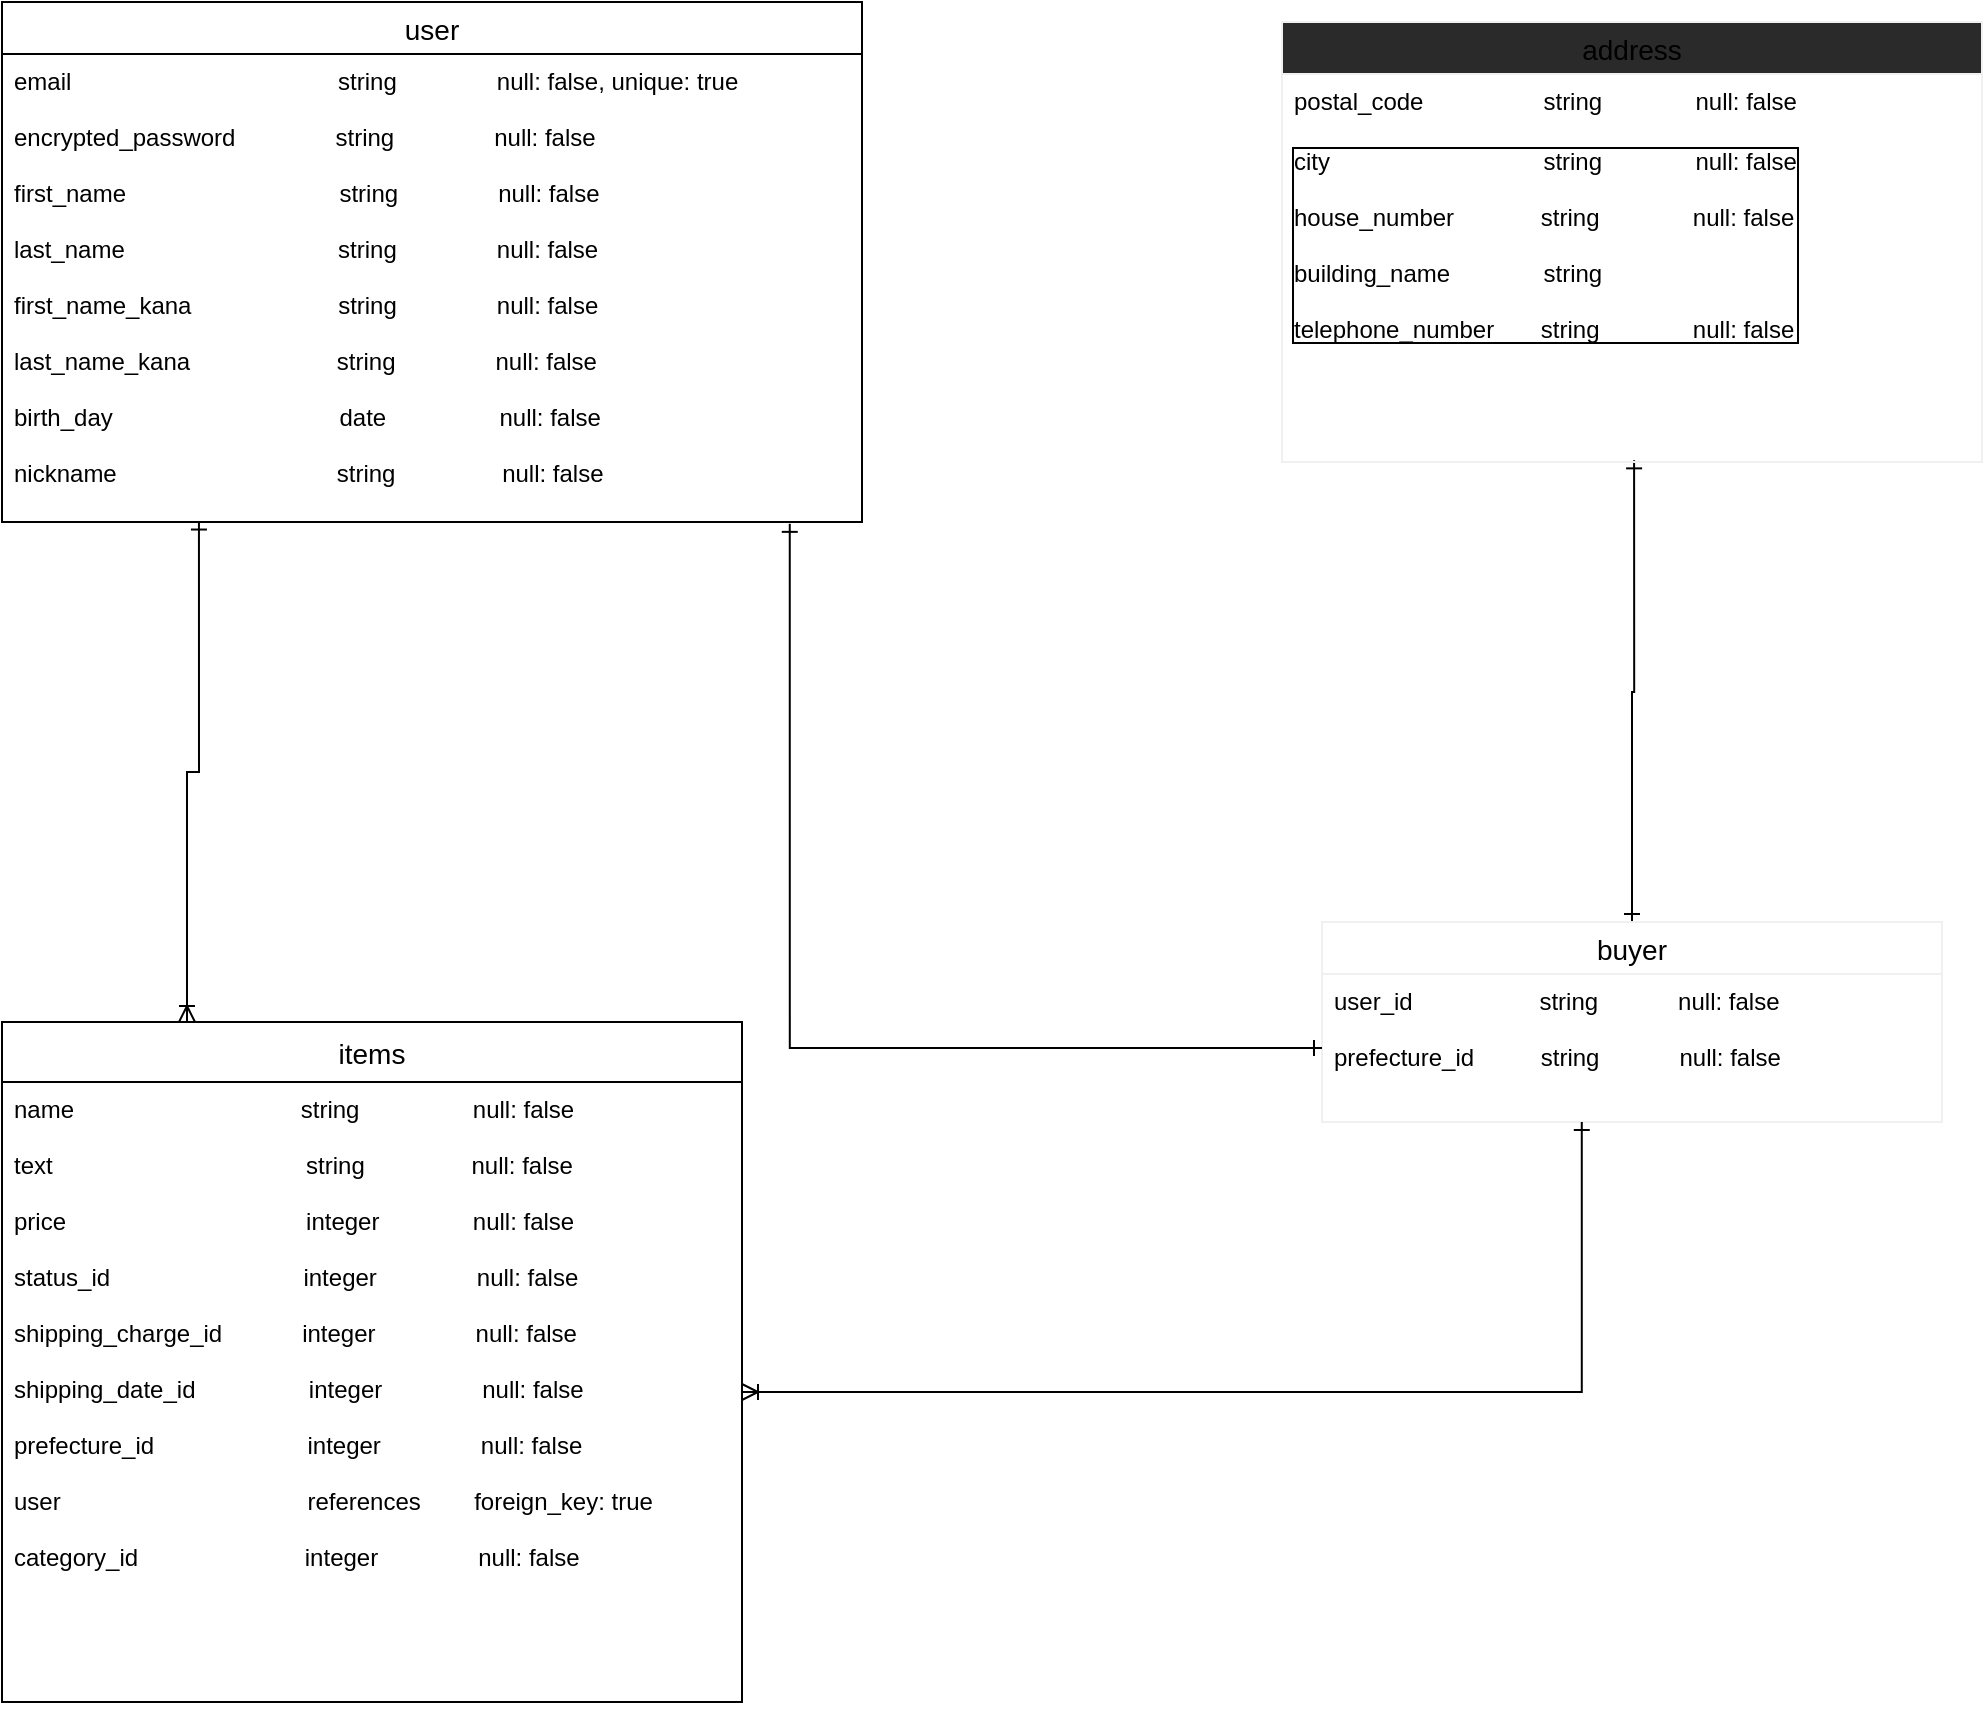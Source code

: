 <mxfile>
    <diagram id="ewqfJCZBYxQ7IvMae8Lo" name="ページ1">
        <mxGraphModel dx="755" dy="1969" grid="1" gridSize="10" guides="1" tooltips="1" connect="1" arrows="0" fold="1" page="1" pageScale="1" pageWidth="827" pageHeight="1169" math="0" shadow="0">
            <root>
                <mxCell id="0"/>
                <mxCell id="1" parent="0"/>
                <mxCell id="6" value="user" style="swimlane;fontStyle=0;childLayout=stackLayout;horizontal=1;startSize=26;horizontalStack=0;resizeParent=1;resizeParentMax=0;resizeLast=0;collapsible=1;marginBottom=0;align=center;fontSize=14;" parent="1" vertex="1">
                    <mxGeometry x="10" y="-1130" width="430" height="260" as="geometry"/>
                </mxCell>
                <mxCell id="9" value="email                                        string               null: false, unique: true&#10;&#10;encrypted_password               string               null: false &#10;&#10;first_name                                string               null: false&#10;&#10;last_name                                string               null: false&#10;&#10;first_name_kana                      string               null: false&#10;&#10;last_name_kana                      string               null: false        &#10;&#10;birth_day                                  date                 null: false&#10;&#10;nickname                                 string                null: false&#10;" style="text;strokeColor=none;fillColor=none;spacingLeft=4;spacingRight=4;overflow=hidden;rotatable=0;points=[[0,0.5],[1,0.5]];portConstraint=eastwest;fontSize=12;" parent="6" vertex="1">
                    <mxGeometry y="26" width="430" height="234" as="geometry"/>
                </mxCell>
                <mxCell id="42" style="edgeStyle=orthogonalEdgeStyle;rounded=0;orthogonalLoop=1;jettySize=auto;html=1;exitX=0.25;exitY=0;exitDx=0;exitDy=0;entryX=0.229;entryY=0.999;entryDx=0;entryDy=0;entryPerimeter=0;startArrow=ERoneToMany;startFill=0;endArrow=ERone;endFill=0;" edge="1" parent="1" source="14" target="9">
                    <mxGeometry relative="1" as="geometry"/>
                </mxCell>
                <mxCell id="14" value="items" style="swimlane;fontStyle=0;childLayout=stackLayout;horizontal=1;startSize=30;horizontalStack=0;resizeParent=1;resizeParentMax=0;resizeLast=0;collapsible=1;marginBottom=0;align=center;fontSize=14;" parent="1" vertex="1">
                    <mxGeometry x="10" y="-620" width="370" height="340" as="geometry"/>
                </mxCell>
                <mxCell id="17" value="name                                  string                 null: false&#10;&#10;text                                      string                null: false &#10;&#10;price                                    integer              null: false&#10;&#10;status_id                             integer               null: false&#10;&#10;shipping_charge_id            integer               null: false&#10;&#10;shipping_date_id                 integer               null: false&#10;&#10;prefecture_id                       integer               null: false &#10;&#10;user                                     references        foreign_key: true&#10;&#10;category_id                         integer               null: false&#10;" style="text;strokeColor=none;fillColor=none;spacingLeft=4;spacingRight=4;overflow=hidden;rotatable=0;points=[[0,0.5],[1,0.5]];portConstraint=eastwest;fontSize=12;" parent="14" vertex="1">
                    <mxGeometry y="30" width="370" height="310" as="geometry"/>
                </mxCell>
                <mxCell id="45" style="edgeStyle=orthogonalEdgeStyle;rounded=0;orthogonalLoop=1;jettySize=auto;html=1;exitX=0.5;exitY=0;exitDx=0;exitDy=0;entryX=0.503;entryY=0.995;entryDx=0;entryDy=0;entryPerimeter=0;startArrow=ERone;startFill=0;endArrow=ERone;endFill=0;" edge="1" parent="1" source="20" target="27">
                    <mxGeometry relative="1" as="geometry"/>
                </mxCell>
                <mxCell id="20" value="buyer" style="swimlane;fontStyle=0;childLayout=stackLayout;horizontal=1;startSize=26;horizontalStack=0;resizeParent=1;resizeParentMax=0;resizeLast=0;collapsible=1;marginBottom=0;align=center;fontSize=14;labelBackgroundColor=none;strokeColor=#f0f0f0;" parent="1" vertex="1">
                    <mxGeometry x="670" y="-670" width="310" height="100" as="geometry"/>
                </mxCell>
                <mxCell id="23" value="user_id                   string            null: false&#10;&#10;prefecture_id          string            null: false" style="text;strokeColor=none;fillColor=none;spacingLeft=4;spacingRight=4;overflow=hidden;rotatable=0;points=[[0,0.5],[1,0.5]];portConstraint=eastwest;fontSize=12;" parent="20" vertex="1">
                    <mxGeometry y="26" width="310" height="74" as="geometry"/>
                </mxCell>
                <mxCell id="24" value="address" style="swimlane;fontStyle=0;childLayout=stackLayout;horizontal=1;startSize=26;horizontalStack=0;resizeParent=1;resizeParentMax=0;resizeLast=0;collapsible=1;marginBottom=0;align=center;fontSize=14;labelBackgroundColor=none;strokeColor=#f0f0f0;fillColor=#2a2a2a;" parent="1" vertex="1">
                    <mxGeometry x="650" y="-1120" width="350" height="220" as="geometry"/>
                </mxCell>
                <mxCell id="26" value="postal_code                  string              null: false" style="text;strokeColor=none;fillColor=none;spacingLeft=4;spacingRight=4;overflow=hidden;rotatable=0;points=[[0,0.5],[1,0.5]];portConstraint=eastwest;fontSize=12;" parent="24" vertex="1">
                    <mxGeometry y="26" width="350" height="30" as="geometry"/>
                </mxCell>
                <mxCell id="27" value="city                                string              null: false&#10;&#10;house_number             string              null: false&#10;&#10;building_name              string              &#10;&#10;telephone_number       string              null: false" style="text;strokeColor=none;fillColor=none;spacingLeft=4;spacingRight=4;overflow=hidden;rotatable=0;points=[[0,0.5],[1,0.5]];portConstraint=eastwest;fontSize=12;labelBorderColor=#000000;" parent="24" vertex="1">
                    <mxGeometry y="56" width="350" height="164" as="geometry"/>
                </mxCell>
                <mxCell id="38" style="edgeStyle=orthogonalEdgeStyle;rounded=0;orthogonalLoop=1;jettySize=auto;html=1;exitX=1;exitY=0.5;exitDx=0;exitDy=0;entryX=0.419;entryY=1;entryDx=0;entryDy=0;entryPerimeter=0;startArrow=ERoneToMany;startFill=0;endArrow=ERone;endFill=0;" edge="1" parent="1" source="17" target="23">
                    <mxGeometry relative="1" as="geometry"/>
                </mxCell>
                <mxCell id="44" style="edgeStyle=orthogonalEdgeStyle;rounded=0;orthogonalLoop=1;jettySize=auto;html=1;exitX=0;exitY=0.5;exitDx=0;exitDy=0;entryX=0.916;entryY=1.004;entryDx=0;entryDy=0;entryPerimeter=0;startArrow=ERone;startFill=0;endArrow=ERone;endFill=0;" edge="1" parent="1" source="23" target="9">
                    <mxGeometry relative="1" as="geometry"/>
                </mxCell>
            </root>
        </mxGraphModel>
    </diagram>
</mxfile>